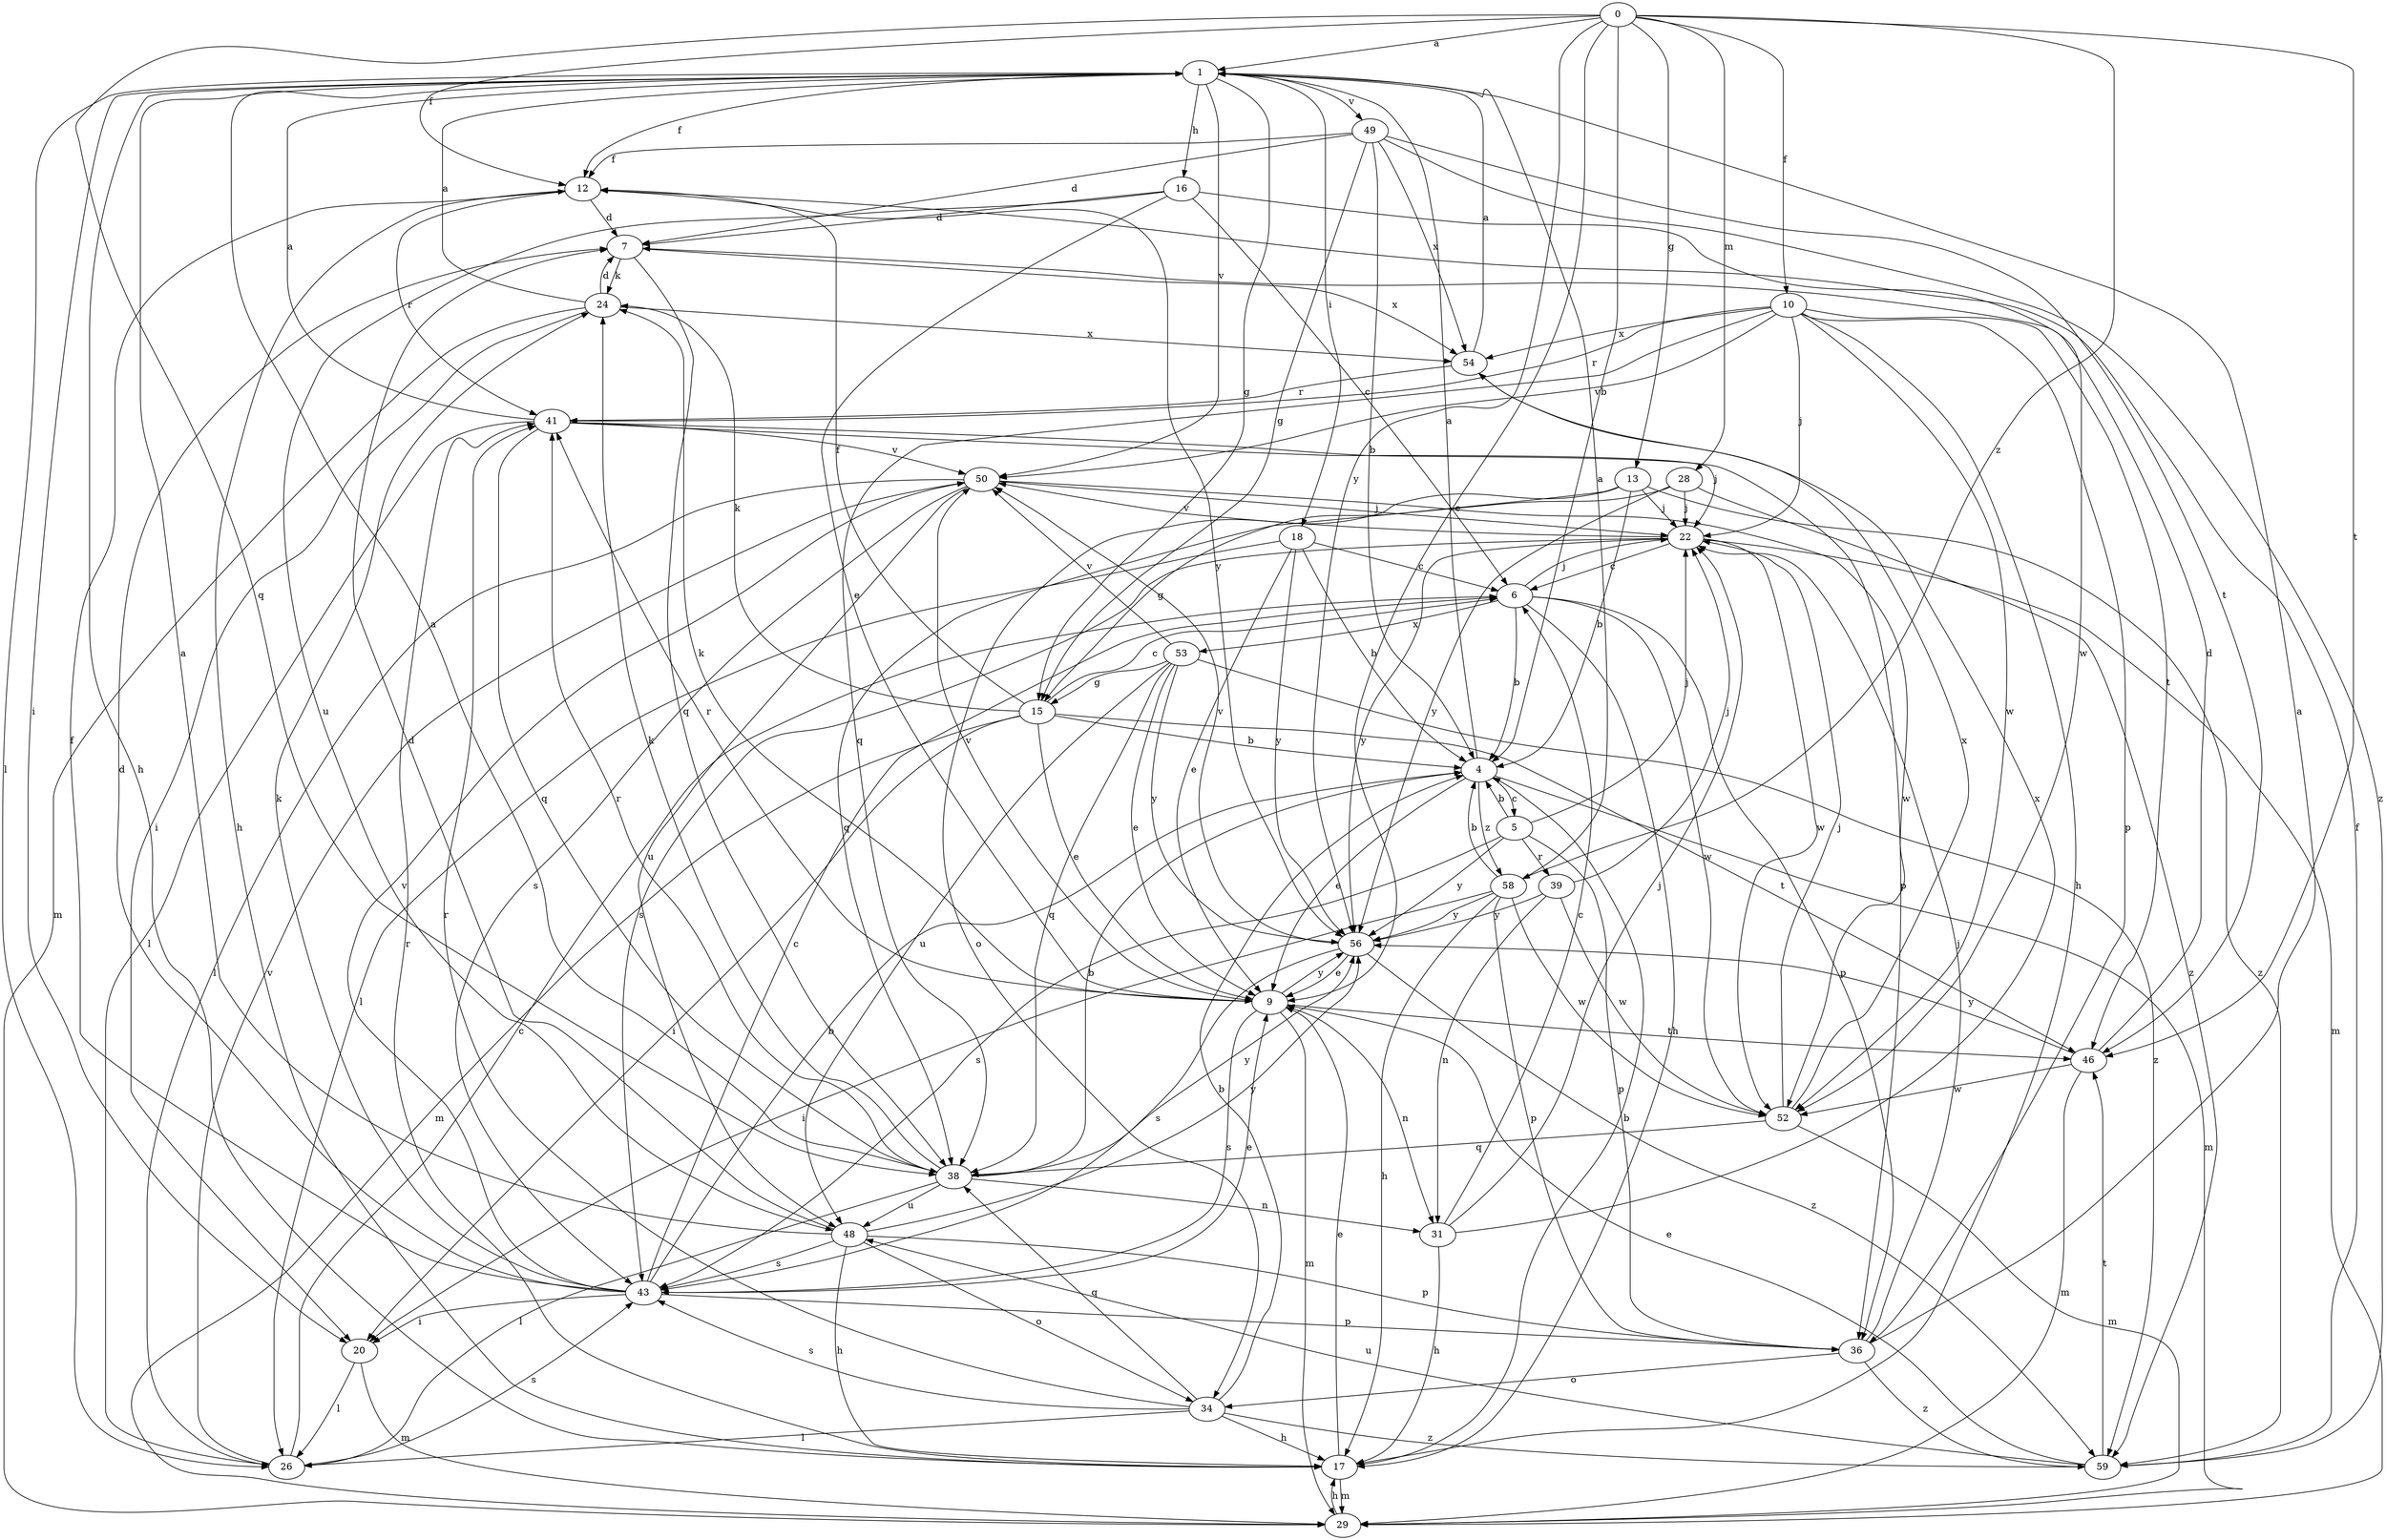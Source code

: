 strict digraph  {
0;
1;
4;
5;
6;
7;
9;
10;
12;
13;
15;
16;
17;
18;
20;
22;
24;
26;
28;
29;
31;
34;
36;
38;
39;
41;
43;
46;
48;
49;
50;
52;
53;
54;
56;
58;
59;
0 -> 1  [label=a];
0 -> 4  [label=b];
0 -> 9  [label=e];
0 -> 10  [label=f];
0 -> 12  [label=f];
0 -> 13  [label=g];
0 -> 28  [label=m];
0 -> 38  [label=q];
0 -> 46  [label=t];
0 -> 56  [label=y];
0 -> 58  [label=z];
1 -> 12  [label=f];
1 -> 15  [label=g];
1 -> 16  [label=h];
1 -> 17  [label=h];
1 -> 18  [label=i];
1 -> 20  [label=i];
1 -> 26  [label=l];
1 -> 49  [label=v];
1 -> 50  [label=v];
4 -> 1  [label=a];
4 -> 5  [label=c];
4 -> 9  [label=e];
4 -> 29  [label=m];
4 -> 58  [label=z];
5 -> 4  [label=b];
5 -> 22  [label=j];
5 -> 36  [label=p];
5 -> 39  [label=r];
5 -> 43  [label=s];
5 -> 56  [label=y];
6 -> 4  [label=b];
6 -> 17  [label=h];
6 -> 22  [label=j];
6 -> 36  [label=p];
6 -> 52  [label=w];
6 -> 53  [label=x];
7 -> 24  [label=k];
7 -> 38  [label=q];
7 -> 54  [label=x];
9 -> 24  [label=k];
9 -> 29  [label=m];
9 -> 31  [label=n];
9 -> 41  [label=r];
9 -> 43  [label=s];
9 -> 46  [label=t];
9 -> 50  [label=v];
9 -> 56  [label=y];
10 -> 17  [label=h];
10 -> 22  [label=j];
10 -> 36  [label=p];
10 -> 38  [label=q];
10 -> 41  [label=r];
10 -> 46  [label=t];
10 -> 50  [label=v];
10 -> 52  [label=w];
10 -> 54  [label=x];
12 -> 7  [label=d];
12 -> 17  [label=h];
12 -> 41  [label=r];
12 -> 56  [label=y];
13 -> 4  [label=b];
13 -> 15  [label=g];
13 -> 22  [label=j];
13 -> 34  [label=o];
13 -> 59  [label=z];
15 -> 4  [label=b];
15 -> 6  [label=c];
15 -> 9  [label=e];
15 -> 12  [label=f];
15 -> 20  [label=i];
15 -> 24  [label=k];
15 -> 29  [label=m];
15 -> 46  [label=t];
16 -> 6  [label=c];
16 -> 7  [label=d];
16 -> 9  [label=e];
16 -> 48  [label=u];
16 -> 52  [label=w];
17 -> 4  [label=b];
17 -> 9  [label=e];
17 -> 29  [label=m];
17 -> 41  [label=r];
18 -> 4  [label=b];
18 -> 6  [label=c];
18 -> 9  [label=e];
18 -> 26  [label=l];
18 -> 56  [label=y];
20 -> 26  [label=l];
20 -> 29  [label=m];
22 -> 6  [label=c];
22 -> 29  [label=m];
22 -> 43  [label=s];
22 -> 50  [label=v];
22 -> 52  [label=w];
22 -> 56  [label=y];
24 -> 1  [label=a];
24 -> 7  [label=d];
24 -> 20  [label=i];
24 -> 29  [label=m];
24 -> 54  [label=x];
26 -> 6  [label=c];
26 -> 43  [label=s];
26 -> 50  [label=v];
28 -> 22  [label=j];
28 -> 38  [label=q];
28 -> 56  [label=y];
28 -> 59  [label=z];
29 -> 17  [label=h];
31 -> 6  [label=c];
31 -> 17  [label=h];
31 -> 22  [label=j];
31 -> 54  [label=x];
34 -> 4  [label=b];
34 -> 17  [label=h];
34 -> 26  [label=l];
34 -> 38  [label=q];
34 -> 41  [label=r];
34 -> 43  [label=s];
34 -> 59  [label=z];
36 -> 1  [label=a];
36 -> 22  [label=j];
36 -> 34  [label=o];
36 -> 59  [label=z];
38 -> 1  [label=a];
38 -> 4  [label=b];
38 -> 24  [label=k];
38 -> 26  [label=l];
38 -> 31  [label=n];
38 -> 41  [label=r];
38 -> 48  [label=u];
38 -> 56  [label=y];
39 -> 22  [label=j];
39 -> 31  [label=n];
39 -> 52  [label=w];
39 -> 56  [label=y];
41 -> 1  [label=a];
41 -> 22  [label=j];
41 -> 26  [label=l];
41 -> 36  [label=p];
41 -> 38  [label=q];
41 -> 50  [label=v];
43 -> 4  [label=b];
43 -> 6  [label=c];
43 -> 7  [label=d];
43 -> 9  [label=e];
43 -> 12  [label=f];
43 -> 20  [label=i];
43 -> 24  [label=k];
43 -> 36  [label=p];
43 -> 50  [label=v];
46 -> 7  [label=d];
46 -> 29  [label=m];
46 -> 52  [label=w];
46 -> 56  [label=y];
48 -> 1  [label=a];
48 -> 7  [label=d];
48 -> 17  [label=h];
48 -> 34  [label=o];
48 -> 36  [label=p];
48 -> 43  [label=s];
48 -> 56  [label=y];
49 -> 4  [label=b];
49 -> 7  [label=d];
49 -> 12  [label=f];
49 -> 15  [label=g];
49 -> 46  [label=t];
49 -> 54  [label=x];
49 -> 59  [label=z];
50 -> 22  [label=j];
50 -> 26  [label=l];
50 -> 43  [label=s];
50 -> 48  [label=u];
50 -> 52  [label=w];
52 -> 22  [label=j];
52 -> 29  [label=m];
52 -> 38  [label=q];
52 -> 54  [label=x];
53 -> 9  [label=e];
53 -> 15  [label=g];
53 -> 38  [label=q];
53 -> 48  [label=u];
53 -> 50  [label=v];
53 -> 56  [label=y];
53 -> 59  [label=z];
54 -> 1  [label=a];
54 -> 41  [label=r];
56 -> 9  [label=e];
56 -> 43  [label=s];
56 -> 50  [label=v];
56 -> 59  [label=z];
58 -> 1  [label=a];
58 -> 4  [label=b];
58 -> 17  [label=h];
58 -> 20  [label=i];
58 -> 36  [label=p];
58 -> 52  [label=w];
58 -> 56  [label=y];
59 -> 9  [label=e];
59 -> 12  [label=f];
59 -> 46  [label=t];
59 -> 48  [label=u];
}
